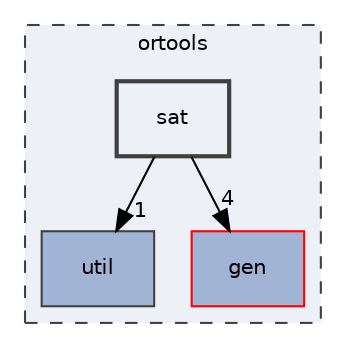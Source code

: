 digraph "sat"
{
 // LATEX_PDF_SIZE
  edge [fontname="Helvetica",fontsize="10",labelfontname="Helvetica",labelfontsize="10"];
  node [fontname="Helvetica",fontsize="10",shape=record];
  compound=true
  subgraph clusterdir_a7cc1eeded8f693d0da6c729bc88c45a {
    graph [ bgcolor="#edf0f7", pencolor="grey25", style="filled,dashed,", label="ortools", fontname="Helvetica", fontsize="10", URL="dir_a7cc1eeded8f693d0da6c729bc88c45a.html"]
  dir_a3328a0ea67a2aaa160c2783ffbaa5dc [shape=box, label="util", style="filled,", fillcolor="#a2b4d6", color="grey25", URL="dir_a3328a0ea67a2aaa160c2783ffbaa5dc.html"];
  dir_b2c6d49957bf5d0c7726edb4b829cd4d [shape=box, label="gen", style="filled,", fillcolor="#a2b4d6", color="red", URL="dir_b2c6d49957bf5d0c7726edb4b829cd4d.html"];
  dir_dddac007a45022d9da6ea1dee012c3b9 [shape=box, label="sat", style="filled,bold,", fillcolor="#edf0f7", color="grey25", URL="dir_dddac007a45022d9da6ea1dee012c3b9.html"];
  }
  dir_dddac007a45022d9da6ea1dee012c3b9->dir_a3328a0ea67a2aaa160c2783ffbaa5dc [headlabel="1", labeldistance=1.5 headhref="dir_000004_000005.html"];
  dir_dddac007a45022d9da6ea1dee012c3b9->dir_b2c6d49957bf5d0c7726edb4b829cd4d [headlabel="4", labeldistance=1.5 headhref="dir_000004_000000.html"];
}
